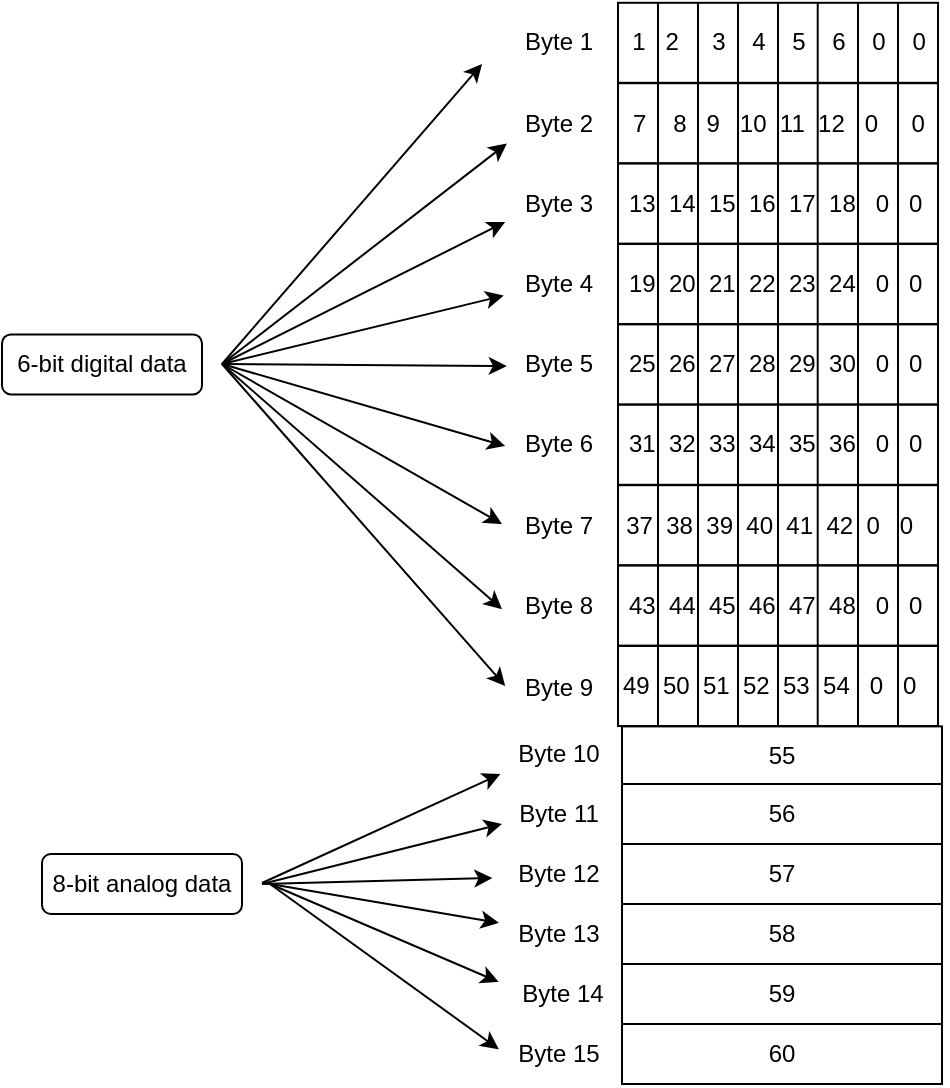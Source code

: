 <mxfile version="13.9.9" type="device"><diagram id="BD4HTgBlLYxcaaQbAknv" name="Pagina-1"><mxGraphModel dx="1024" dy="592" grid="1" gridSize="10" guides="1" tooltips="1" connect="1" arrows="1" fold="1" page="1" pageScale="1" pageWidth="827" pageHeight="1169" math="0" shadow="0"><root><mxCell id="0"/><mxCell id="1" parent="0"/><mxCell id="2RsUCeKNelEEBHi8hyEd-1" value="" style="rounded=0;whiteSpace=wrap;html=1;" vertex="1" parent="1"><mxGeometry x="358" y="199.4" width="160" height="40" as="geometry"/></mxCell><mxCell id="2RsUCeKNelEEBHi8hyEd-4" value="" style="endArrow=none;html=1;exitX=0.2;exitY=1.005;exitDx=0;exitDy=0;exitPerimeter=0;" edge="1" parent="1"><mxGeometry width="50" height="50" relative="1" as="geometry"><mxPoint x="378" y="239.4" as="sourcePoint"/><mxPoint x="378" y="199.2" as="targetPoint"/></mxGeometry></mxCell><mxCell id="2RsUCeKNelEEBHi8hyEd-5" value="" style="endArrow=none;html=1;exitX=0.2;exitY=1.005;exitDx=0;exitDy=0;exitPerimeter=0;" edge="1" parent="1"><mxGeometry width="50" height="50" relative="1" as="geometry"><mxPoint x="418" y="239.4" as="sourcePoint"/><mxPoint x="418" y="199.2" as="targetPoint"/></mxGeometry></mxCell><mxCell id="2RsUCeKNelEEBHi8hyEd-6" value="" style="endArrow=none;html=1;exitX=0.2;exitY=1.005;exitDx=0;exitDy=0;exitPerimeter=0;" edge="1" parent="1"><mxGeometry width="50" height="50" relative="1" as="geometry"><mxPoint x="438" y="239.6" as="sourcePoint"/><mxPoint x="438" y="199.4" as="targetPoint"/></mxGeometry></mxCell><mxCell id="2RsUCeKNelEEBHi8hyEd-7" value="" style="endArrow=none;html=1;exitX=0.2;exitY=1.005;exitDx=0;exitDy=0;exitPerimeter=0;" edge="1" parent="1"><mxGeometry width="50" height="50" relative="1" as="geometry"><mxPoint x="457.86" y="239.6" as="sourcePoint"/><mxPoint x="457.86" y="199.4" as="targetPoint"/></mxGeometry></mxCell><mxCell id="2RsUCeKNelEEBHi8hyEd-8" value="" style="endArrow=none;html=1;exitX=0.2;exitY=1.005;exitDx=0;exitDy=0;exitPerimeter=0;" edge="1" parent="1"><mxGeometry width="50" height="50" relative="1" as="geometry"><mxPoint x="478" y="239.4" as="sourcePoint"/><mxPoint x="478" y="199.2" as="targetPoint"/></mxGeometry></mxCell><mxCell id="2RsUCeKNelEEBHi8hyEd-9" value="" style="endArrow=none;html=1;exitX=0.2;exitY=1.005;exitDx=0;exitDy=0;exitPerimeter=0;" edge="1" parent="1"><mxGeometry width="50" height="50" relative="1" as="geometry"><mxPoint x="498" y="239.6" as="sourcePoint"/><mxPoint x="498" y="199.4" as="targetPoint"/></mxGeometry></mxCell><mxCell id="2RsUCeKNelEEBHi8hyEd-10" value="" style="endArrow=none;html=1;exitX=0.2;exitY=1.005;exitDx=0;exitDy=0;exitPerimeter=0;" edge="1" parent="1"><mxGeometry width="50" height="50" relative="1" as="geometry"><mxPoint x="398" y="239.6" as="sourcePoint"/><mxPoint x="398" y="199.4" as="targetPoint"/></mxGeometry></mxCell><mxCell id="2RsUCeKNelEEBHi8hyEd-11" value="1&amp;nbsp; &amp;nbsp;2&amp;nbsp; &amp;nbsp; &amp;nbsp;3&amp;nbsp; &amp;nbsp; 4&amp;nbsp; &amp;nbsp; 5&amp;nbsp; &amp;nbsp; 6&amp;nbsp; &amp;nbsp; 0&amp;nbsp; &amp;nbsp; 0" style="text;html=1;align=center;verticalAlign=middle;resizable=0;points=[];autosize=1;" vertex="1" parent="1"><mxGeometry x="358" y="209.4" width="160" height="20" as="geometry"/></mxCell><mxCell id="2RsUCeKNelEEBHi8hyEd-12" value="" style="rounded=0;whiteSpace=wrap;html=1;" vertex="1" parent="1"><mxGeometry x="358" y="239.6" width="160" height="40" as="geometry"/></mxCell><mxCell id="2RsUCeKNelEEBHi8hyEd-13" value="" style="endArrow=none;html=1;exitX=0.2;exitY=1.005;exitDx=0;exitDy=0;exitPerimeter=0;" edge="1" parent="1"><mxGeometry width="50" height="50" relative="1" as="geometry"><mxPoint x="378" y="279.6" as="sourcePoint"/><mxPoint x="378" y="239.4" as="targetPoint"/></mxGeometry></mxCell><mxCell id="2RsUCeKNelEEBHi8hyEd-14" value="" style="endArrow=none;html=1;exitX=0.2;exitY=1.005;exitDx=0;exitDy=0;exitPerimeter=0;" edge="1" parent="1"><mxGeometry width="50" height="50" relative="1" as="geometry"><mxPoint x="418" y="279.6" as="sourcePoint"/><mxPoint x="418" y="239.4" as="targetPoint"/></mxGeometry></mxCell><mxCell id="2RsUCeKNelEEBHi8hyEd-15" value="" style="endArrow=none;html=1;exitX=0.2;exitY=1.005;exitDx=0;exitDy=0;exitPerimeter=0;" edge="1" parent="1"><mxGeometry width="50" height="50" relative="1" as="geometry"><mxPoint x="438" y="279.8" as="sourcePoint"/><mxPoint x="438" y="239.6" as="targetPoint"/></mxGeometry></mxCell><mxCell id="2RsUCeKNelEEBHi8hyEd-16" value="" style="endArrow=none;html=1;exitX=0.2;exitY=1.005;exitDx=0;exitDy=0;exitPerimeter=0;" edge="1" parent="1"><mxGeometry width="50" height="50" relative="1" as="geometry"><mxPoint x="457.86" y="279.8" as="sourcePoint"/><mxPoint x="457.86" y="239.6" as="targetPoint"/></mxGeometry></mxCell><mxCell id="2RsUCeKNelEEBHi8hyEd-17" value="" style="endArrow=none;html=1;exitX=0.2;exitY=1.005;exitDx=0;exitDy=0;exitPerimeter=0;" edge="1" parent="1"><mxGeometry width="50" height="50" relative="1" as="geometry"><mxPoint x="478" y="279.6" as="sourcePoint"/><mxPoint x="478" y="239.4" as="targetPoint"/></mxGeometry></mxCell><mxCell id="2RsUCeKNelEEBHi8hyEd-18" value="" style="endArrow=none;html=1;exitX=0.2;exitY=1.005;exitDx=0;exitDy=0;exitPerimeter=0;" edge="1" parent="1"><mxGeometry width="50" height="50" relative="1" as="geometry"><mxPoint x="498" y="279.8" as="sourcePoint"/><mxPoint x="498" y="239.6" as="targetPoint"/></mxGeometry></mxCell><mxCell id="2RsUCeKNelEEBHi8hyEd-19" value="" style="endArrow=none;html=1;exitX=0.2;exitY=1.005;exitDx=0;exitDy=0;exitPerimeter=0;" edge="1" parent="1"><mxGeometry width="50" height="50" relative="1" as="geometry"><mxPoint x="398" y="279.8" as="sourcePoint"/><mxPoint x="398" y="239.6" as="targetPoint"/></mxGeometry></mxCell><mxCell id="2RsUCeKNelEEBHi8hyEd-20" value="&amp;nbsp; 7&amp;nbsp; &amp;nbsp; 8&amp;nbsp; &amp;nbsp;9&amp;nbsp; &amp;nbsp;10&amp;nbsp; 11&amp;nbsp; 12&amp;nbsp; &amp;nbsp;0&amp;nbsp; &amp;nbsp; &amp;nbsp;0&amp;nbsp;&amp;nbsp;" style="text;html=1;align=center;verticalAlign=middle;resizable=0;points=[];autosize=1;" vertex="1" parent="1"><mxGeometry x="353" y="249.6" width="170" height="20" as="geometry"/></mxCell><mxCell id="2RsUCeKNelEEBHi8hyEd-21" value="" style="rounded=0;whiteSpace=wrap;html=1;" vertex="1" parent="1"><mxGeometry x="358" y="279.8" width="160" height="40" as="geometry"/></mxCell><mxCell id="2RsUCeKNelEEBHi8hyEd-22" value="" style="endArrow=none;html=1;exitX=0.2;exitY=1.005;exitDx=0;exitDy=0;exitPerimeter=0;" edge="1" parent="1"><mxGeometry width="50" height="50" relative="1" as="geometry"><mxPoint x="378" y="319.8" as="sourcePoint"/><mxPoint x="378" y="279.6" as="targetPoint"/></mxGeometry></mxCell><mxCell id="2RsUCeKNelEEBHi8hyEd-23" value="" style="endArrow=none;html=1;exitX=0.2;exitY=1.005;exitDx=0;exitDy=0;exitPerimeter=0;" edge="1" parent="1"><mxGeometry width="50" height="50" relative="1" as="geometry"><mxPoint x="418" y="319.8" as="sourcePoint"/><mxPoint x="418" y="279.6" as="targetPoint"/></mxGeometry></mxCell><mxCell id="2RsUCeKNelEEBHi8hyEd-24" value="" style="endArrow=none;html=1;exitX=0.2;exitY=1.005;exitDx=0;exitDy=0;exitPerimeter=0;" edge="1" parent="1"><mxGeometry width="50" height="50" relative="1" as="geometry"><mxPoint x="438" y="320.0" as="sourcePoint"/><mxPoint x="438" y="279.8" as="targetPoint"/></mxGeometry></mxCell><mxCell id="2RsUCeKNelEEBHi8hyEd-25" value="" style="endArrow=none;html=1;exitX=0.2;exitY=1.005;exitDx=0;exitDy=0;exitPerimeter=0;" edge="1" parent="1"><mxGeometry width="50" height="50" relative="1" as="geometry"><mxPoint x="457.86" y="320.0" as="sourcePoint"/><mxPoint x="457.86" y="279.8" as="targetPoint"/></mxGeometry></mxCell><mxCell id="2RsUCeKNelEEBHi8hyEd-26" value="" style="endArrow=none;html=1;exitX=0.2;exitY=1.005;exitDx=0;exitDy=0;exitPerimeter=0;" edge="1" parent="1"><mxGeometry width="50" height="50" relative="1" as="geometry"><mxPoint x="478" y="319.8" as="sourcePoint"/><mxPoint x="478" y="279.6" as="targetPoint"/></mxGeometry></mxCell><mxCell id="2RsUCeKNelEEBHi8hyEd-27" value="" style="endArrow=none;html=1;exitX=0.2;exitY=1.005;exitDx=0;exitDy=0;exitPerimeter=0;" edge="1" parent="1"><mxGeometry width="50" height="50" relative="1" as="geometry"><mxPoint x="498" y="320.0" as="sourcePoint"/><mxPoint x="498" y="279.8" as="targetPoint"/></mxGeometry></mxCell><mxCell id="2RsUCeKNelEEBHi8hyEd-28" value="" style="endArrow=none;html=1;exitX=0.2;exitY=1.005;exitDx=0;exitDy=0;exitPerimeter=0;" edge="1" parent="1"><mxGeometry width="50" height="50" relative="1" as="geometry"><mxPoint x="398" y="320.0" as="sourcePoint"/><mxPoint x="398" y="279.8" as="targetPoint"/></mxGeometry></mxCell><mxCell id="2RsUCeKNelEEBHi8hyEd-29" value="13&amp;nbsp; 14&amp;nbsp; 15&amp;nbsp; 16&amp;nbsp; 17&amp;nbsp; 18&amp;nbsp; &amp;nbsp;0&amp;nbsp; &amp;nbsp;0&amp;nbsp;" style="text;html=1;align=center;verticalAlign=middle;resizable=0;points=[];autosize=1;" vertex="1" parent="1"><mxGeometry x="353" y="289.8" width="170" height="20" as="geometry"/></mxCell><mxCell id="2RsUCeKNelEEBHi8hyEd-30" value="" style="rounded=0;whiteSpace=wrap;html=1;" vertex="1" parent="1"><mxGeometry x="358" y="320.0" width="160" height="40" as="geometry"/></mxCell><mxCell id="2RsUCeKNelEEBHi8hyEd-31" value="" style="endArrow=none;html=1;exitX=0.2;exitY=1.005;exitDx=0;exitDy=0;exitPerimeter=0;" edge="1" parent="1"><mxGeometry width="50" height="50" relative="1" as="geometry"><mxPoint x="378" y="360.0" as="sourcePoint"/><mxPoint x="378" y="319.8" as="targetPoint"/></mxGeometry></mxCell><mxCell id="2RsUCeKNelEEBHi8hyEd-32" value="" style="endArrow=none;html=1;exitX=0.2;exitY=1.005;exitDx=0;exitDy=0;exitPerimeter=0;" edge="1" parent="1"><mxGeometry width="50" height="50" relative="1" as="geometry"><mxPoint x="418" y="360.0" as="sourcePoint"/><mxPoint x="418" y="319.8" as="targetPoint"/></mxGeometry></mxCell><mxCell id="2RsUCeKNelEEBHi8hyEd-33" value="" style="endArrow=none;html=1;exitX=0.2;exitY=1.005;exitDx=0;exitDy=0;exitPerimeter=0;" edge="1" parent="1"><mxGeometry width="50" height="50" relative="1" as="geometry"><mxPoint x="438" y="360.2" as="sourcePoint"/><mxPoint x="438" y="320.0" as="targetPoint"/></mxGeometry></mxCell><mxCell id="2RsUCeKNelEEBHi8hyEd-34" value="" style="endArrow=none;html=1;exitX=0.2;exitY=1.005;exitDx=0;exitDy=0;exitPerimeter=0;" edge="1" parent="1"><mxGeometry width="50" height="50" relative="1" as="geometry"><mxPoint x="457.86" y="360.2" as="sourcePoint"/><mxPoint x="457.86" y="320.0" as="targetPoint"/></mxGeometry></mxCell><mxCell id="2RsUCeKNelEEBHi8hyEd-35" value="" style="endArrow=none;html=1;exitX=0.2;exitY=1.005;exitDx=0;exitDy=0;exitPerimeter=0;" edge="1" parent="1"><mxGeometry width="50" height="50" relative="1" as="geometry"><mxPoint x="478" y="360.0" as="sourcePoint"/><mxPoint x="478" y="319.8" as="targetPoint"/></mxGeometry></mxCell><mxCell id="2RsUCeKNelEEBHi8hyEd-36" value="" style="endArrow=none;html=1;exitX=0.2;exitY=1.005;exitDx=0;exitDy=0;exitPerimeter=0;" edge="1" parent="1"><mxGeometry width="50" height="50" relative="1" as="geometry"><mxPoint x="498" y="360.2" as="sourcePoint"/><mxPoint x="498" y="320.0" as="targetPoint"/></mxGeometry></mxCell><mxCell id="2RsUCeKNelEEBHi8hyEd-39" value="" style="rounded=0;whiteSpace=wrap;html=1;" vertex="1" parent="1"><mxGeometry x="358" y="360.2" width="160" height="40" as="geometry"/></mxCell><mxCell id="2RsUCeKNelEEBHi8hyEd-40" value="" style="endArrow=none;html=1;exitX=0.2;exitY=1.005;exitDx=0;exitDy=0;exitPerimeter=0;" edge="1" parent="1"><mxGeometry width="50" height="50" relative="1" as="geometry"><mxPoint x="378" y="400.2" as="sourcePoint"/><mxPoint x="378" y="360" as="targetPoint"/></mxGeometry></mxCell><mxCell id="2RsUCeKNelEEBHi8hyEd-41" value="" style="endArrow=none;html=1;exitX=0.2;exitY=1.005;exitDx=0;exitDy=0;exitPerimeter=0;" edge="1" parent="1"><mxGeometry width="50" height="50" relative="1" as="geometry"><mxPoint x="418" y="400.2" as="sourcePoint"/><mxPoint x="418" y="360" as="targetPoint"/></mxGeometry></mxCell><mxCell id="2RsUCeKNelEEBHi8hyEd-42" value="" style="endArrow=none;html=1;exitX=0.2;exitY=1.005;exitDx=0;exitDy=0;exitPerimeter=0;" edge="1" parent="1"><mxGeometry width="50" height="50" relative="1" as="geometry"><mxPoint x="438" y="400.4" as="sourcePoint"/><mxPoint x="438" y="360.2" as="targetPoint"/></mxGeometry></mxCell><mxCell id="2RsUCeKNelEEBHi8hyEd-43" value="" style="endArrow=none;html=1;exitX=0.2;exitY=1.005;exitDx=0;exitDy=0;exitPerimeter=0;" edge="1" parent="1"><mxGeometry width="50" height="50" relative="1" as="geometry"><mxPoint x="457.86" y="400.4" as="sourcePoint"/><mxPoint x="457.86" y="360.2" as="targetPoint"/></mxGeometry></mxCell><mxCell id="2RsUCeKNelEEBHi8hyEd-44" value="" style="endArrow=none;html=1;exitX=0.2;exitY=1.005;exitDx=0;exitDy=0;exitPerimeter=0;" edge="1" parent="1"><mxGeometry width="50" height="50" relative="1" as="geometry"><mxPoint x="478" y="400.2" as="sourcePoint"/><mxPoint x="478" y="360" as="targetPoint"/></mxGeometry></mxCell><mxCell id="2RsUCeKNelEEBHi8hyEd-45" value="" style="endArrow=none;html=1;exitX=0.2;exitY=1.005;exitDx=0;exitDy=0;exitPerimeter=0;" edge="1" parent="1"><mxGeometry width="50" height="50" relative="1" as="geometry"><mxPoint x="498" y="400.4" as="sourcePoint"/><mxPoint x="498" y="360.2" as="targetPoint"/></mxGeometry></mxCell><mxCell id="2RsUCeKNelEEBHi8hyEd-46" value="" style="endArrow=none;html=1;exitX=0.2;exitY=1.005;exitDx=0;exitDy=0;exitPerimeter=0;" edge="1" parent="1"><mxGeometry width="50" height="50" relative="1" as="geometry"><mxPoint x="398" y="400.4" as="sourcePoint"/><mxPoint x="398" y="360.2" as="targetPoint"/></mxGeometry></mxCell><mxCell id="2RsUCeKNelEEBHi8hyEd-48" value="" style="rounded=0;whiteSpace=wrap;html=1;" vertex="1" parent="1"><mxGeometry x="358" y="400.4" width="160" height="40" as="geometry"/></mxCell><mxCell id="2RsUCeKNelEEBHi8hyEd-49" value="" style="endArrow=none;html=1;exitX=0.2;exitY=1.005;exitDx=0;exitDy=0;exitPerimeter=0;" edge="1" parent="1"><mxGeometry width="50" height="50" relative="1" as="geometry"><mxPoint x="378" y="440.4" as="sourcePoint"/><mxPoint x="378" y="400.2" as="targetPoint"/></mxGeometry></mxCell><mxCell id="2RsUCeKNelEEBHi8hyEd-50" value="" style="endArrow=none;html=1;exitX=0.2;exitY=1.005;exitDx=0;exitDy=0;exitPerimeter=0;" edge="1" parent="1"><mxGeometry width="50" height="50" relative="1" as="geometry"><mxPoint x="418" y="440.4" as="sourcePoint"/><mxPoint x="418" y="400.2" as="targetPoint"/></mxGeometry></mxCell><mxCell id="2RsUCeKNelEEBHi8hyEd-51" value="" style="endArrow=none;html=1;exitX=0.2;exitY=1.005;exitDx=0;exitDy=0;exitPerimeter=0;" edge="1" parent="1"><mxGeometry width="50" height="50" relative="1" as="geometry"><mxPoint x="438" y="440.6" as="sourcePoint"/><mxPoint x="438" y="400.4" as="targetPoint"/></mxGeometry></mxCell><mxCell id="2RsUCeKNelEEBHi8hyEd-52" value="" style="endArrow=none;html=1;exitX=0.2;exitY=1.005;exitDx=0;exitDy=0;exitPerimeter=0;" edge="1" parent="1"><mxGeometry width="50" height="50" relative="1" as="geometry"><mxPoint x="457.86" y="440.6" as="sourcePoint"/><mxPoint x="457.86" y="400.4" as="targetPoint"/></mxGeometry></mxCell><mxCell id="2RsUCeKNelEEBHi8hyEd-53" value="" style="endArrow=none;html=1;exitX=0.2;exitY=1.005;exitDx=0;exitDy=0;exitPerimeter=0;" edge="1" parent="1"><mxGeometry width="50" height="50" relative="1" as="geometry"><mxPoint x="478" y="440.4" as="sourcePoint"/><mxPoint x="478" y="400.2" as="targetPoint"/></mxGeometry></mxCell><mxCell id="2RsUCeKNelEEBHi8hyEd-54" value="" style="endArrow=none;html=1;exitX=0.2;exitY=1.005;exitDx=0;exitDy=0;exitPerimeter=0;" edge="1" parent="1"><mxGeometry width="50" height="50" relative="1" as="geometry"><mxPoint x="498" y="440.6" as="sourcePoint"/><mxPoint x="498" y="400.4" as="targetPoint"/></mxGeometry></mxCell><mxCell id="2RsUCeKNelEEBHi8hyEd-57" value="" style="rounded=0;whiteSpace=wrap;html=1;" vertex="1" parent="1"><mxGeometry x="358" y="440.6" width="160" height="40" as="geometry"/></mxCell><mxCell id="2RsUCeKNelEEBHi8hyEd-58" value="" style="endArrow=none;html=1;exitX=0.2;exitY=1.005;exitDx=0;exitDy=0;exitPerimeter=0;" edge="1" parent="1"><mxGeometry width="50" height="50" relative="1" as="geometry"><mxPoint x="378" y="480.6" as="sourcePoint"/><mxPoint x="378" y="440.4" as="targetPoint"/></mxGeometry></mxCell><mxCell id="2RsUCeKNelEEBHi8hyEd-59" value="" style="endArrow=none;html=1;exitX=0.2;exitY=1.005;exitDx=0;exitDy=0;exitPerimeter=0;" edge="1" parent="1"><mxGeometry width="50" height="50" relative="1" as="geometry"><mxPoint x="418" y="480.6" as="sourcePoint"/><mxPoint x="418" y="440.4" as="targetPoint"/></mxGeometry></mxCell><mxCell id="2RsUCeKNelEEBHi8hyEd-60" value="" style="endArrow=none;html=1;exitX=0.2;exitY=1.005;exitDx=0;exitDy=0;exitPerimeter=0;" edge="1" parent="1"><mxGeometry width="50" height="50" relative="1" as="geometry"><mxPoint x="438" y="480.8" as="sourcePoint"/><mxPoint x="438" y="440.6" as="targetPoint"/></mxGeometry></mxCell><mxCell id="2RsUCeKNelEEBHi8hyEd-61" value="" style="endArrow=none;html=1;exitX=0.2;exitY=1.005;exitDx=0;exitDy=0;exitPerimeter=0;" edge="1" parent="1"><mxGeometry width="50" height="50" relative="1" as="geometry"><mxPoint x="457.86" y="480.8" as="sourcePoint"/><mxPoint x="457.86" y="440.6" as="targetPoint"/></mxGeometry></mxCell><mxCell id="2RsUCeKNelEEBHi8hyEd-62" value="" style="endArrow=none;html=1;exitX=0.2;exitY=1.005;exitDx=0;exitDy=0;exitPerimeter=0;" edge="1" parent="1"><mxGeometry width="50" height="50" relative="1" as="geometry"><mxPoint x="478" y="480.6" as="sourcePoint"/><mxPoint x="478" y="440.4" as="targetPoint"/></mxGeometry></mxCell><mxCell id="2RsUCeKNelEEBHi8hyEd-63" value="" style="endArrow=none;html=1;exitX=0.2;exitY=1.005;exitDx=0;exitDy=0;exitPerimeter=0;" edge="1" parent="1"><mxGeometry width="50" height="50" relative="1" as="geometry"><mxPoint x="498" y="480.8" as="sourcePoint"/><mxPoint x="498" y="440.6" as="targetPoint"/></mxGeometry></mxCell><mxCell id="2RsUCeKNelEEBHi8hyEd-64" value="" style="endArrow=none;html=1;exitX=0.2;exitY=1.005;exitDx=0;exitDy=0;exitPerimeter=0;" edge="1" parent="1"><mxGeometry width="50" height="50" relative="1" as="geometry"><mxPoint x="398" y="480.8" as="sourcePoint"/><mxPoint x="398" y="440.6" as="targetPoint"/></mxGeometry></mxCell><mxCell id="2RsUCeKNelEEBHi8hyEd-66" value="55" style="rounded=0;whiteSpace=wrap;html=1;" vertex="1" parent="1"><mxGeometry x="360" y="561.2" width="160" height="28.8" as="geometry"/></mxCell><mxCell id="2RsUCeKNelEEBHi8hyEd-67" value="56" style="rounded=0;whiteSpace=wrap;html=1;" vertex="1" parent="1"><mxGeometry x="360" y="590" width="160" height="30" as="geometry"/></mxCell><mxCell id="2RsUCeKNelEEBHi8hyEd-68" value="57" style="rounded=0;whiteSpace=wrap;html=1;" vertex="1" parent="1"><mxGeometry x="360" y="620" width="160" height="30" as="geometry"/></mxCell><mxCell id="2RsUCeKNelEEBHi8hyEd-69" value="58" style="rounded=0;whiteSpace=wrap;html=1;" vertex="1" parent="1"><mxGeometry x="360" y="650" width="160" height="30" as="geometry"/></mxCell><mxCell id="2RsUCeKNelEEBHi8hyEd-70" value="Byte 1" style="text;html=1;align=center;verticalAlign=middle;resizable=0;points=[];autosize=1;" vertex="1" parent="1"><mxGeometry x="303" y="209.4" width="50" height="20" as="geometry"/></mxCell><mxCell id="2RsUCeKNelEEBHi8hyEd-72" value="Byte 2" style="text;html=1;align=center;verticalAlign=middle;resizable=0;points=[];autosize=1;" vertex="1" parent="1"><mxGeometry x="303" y="249.6" width="50" height="20" as="geometry"/></mxCell><mxCell id="2RsUCeKNelEEBHi8hyEd-73" value="Byte 3" style="text;html=1;align=center;verticalAlign=middle;resizable=0;points=[];autosize=1;" vertex="1" parent="1"><mxGeometry x="303" y="289.8" width="50" height="20" as="geometry"/></mxCell><mxCell id="2RsUCeKNelEEBHi8hyEd-74" value="Byte 4" style="text;html=1;align=center;verticalAlign=middle;resizable=0;points=[];autosize=1;" vertex="1" parent="1"><mxGeometry x="303" y="330" width="50" height="20" as="geometry"/></mxCell><mxCell id="2RsUCeKNelEEBHi8hyEd-75" value="Byte 5" style="text;html=1;align=center;verticalAlign=middle;resizable=0;points=[];autosize=1;" vertex="1" parent="1"><mxGeometry x="303" y="370.2" width="50" height="20" as="geometry"/></mxCell><mxCell id="2RsUCeKNelEEBHi8hyEd-76" value="Byte 6" style="text;html=1;align=center;verticalAlign=middle;resizable=0;points=[];autosize=1;" vertex="1" parent="1"><mxGeometry x="303" y="410.4" width="50" height="20" as="geometry"/></mxCell><mxCell id="2RsUCeKNelEEBHi8hyEd-77" value="Byte 7" style="text;html=1;align=center;verticalAlign=middle;resizable=0;points=[];autosize=1;" vertex="1" parent="1"><mxGeometry x="303" y="450.6" width="50" height="20" as="geometry"/></mxCell><mxCell id="2RsUCeKNelEEBHi8hyEd-78" value="19&amp;nbsp; 20&amp;nbsp; 21&amp;nbsp; 22&amp;nbsp; 23&amp;nbsp; 24&amp;nbsp; &amp;nbsp;0&amp;nbsp; &amp;nbsp;0&amp;nbsp;" style="text;html=1;align=center;verticalAlign=middle;resizable=0;points=[];autosize=1;" vertex="1" parent="1"><mxGeometry x="353" y="330.0" width="170" height="20" as="geometry"/></mxCell><mxCell id="2RsUCeKNelEEBHi8hyEd-80" value="25&amp;nbsp; 26&amp;nbsp; 27&amp;nbsp; 28&amp;nbsp; 29&amp;nbsp; 30&amp;nbsp; &amp;nbsp;0&amp;nbsp; &amp;nbsp;0&amp;nbsp;" style="text;html=1;align=center;verticalAlign=middle;resizable=0;points=[];autosize=1;" vertex="1" parent="1"><mxGeometry x="353" y="370.2" width="170" height="20" as="geometry"/></mxCell><mxCell id="2RsUCeKNelEEBHi8hyEd-81" value="31&amp;nbsp; 32&amp;nbsp; 33&amp;nbsp; 34&amp;nbsp; 35&amp;nbsp; 36&amp;nbsp; &amp;nbsp;0&amp;nbsp; &amp;nbsp;0&amp;nbsp;" style="text;html=1;align=center;verticalAlign=middle;resizable=0;points=[];autosize=1;" vertex="1" parent="1"><mxGeometry x="353" y="410.4" width="170" height="20" as="geometry"/></mxCell><mxCell id="2RsUCeKNelEEBHi8hyEd-83" value="" style="endArrow=none;html=1;exitX=0.2;exitY=1.005;exitDx=0;exitDy=0;exitPerimeter=0;" edge="1" parent="1"><mxGeometry width="50" height="50" relative="1" as="geometry"><mxPoint x="398" y="440.6" as="sourcePoint"/><mxPoint x="398" y="400.4" as="targetPoint"/></mxGeometry></mxCell><mxCell id="2RsUCeKNelEEBHi8hyEd-84" value="" style="endArrow=none;html=1;exitX=0.2;exitY=1.005;exitDx=0;exitDy=0;exitPerimeter=0;" edge="1" parent="1"><mxGeometry width="50" height="50" relative="1" as="geometry"><mxPoint x="398" y="360.2" as="sourcePoint"/><mxPoint x="398" y="320.0" as="targetPoint"/></mxGeometry></mxCell><mxCell id="2RsUCeKNelEEBHi8hyEd-85" value="" style="rounded=0;whiteSpace=wrap;html=1;" vertex="1" parent="1"><mxGeometry x="358" y="480.8" width="160" height="40" as="geometry"/></mxCell><mxCell id="2RsUCeKNelEEBHi8hyEd-86" value="" style="endArrow=none;html=1;exitX=0.2;exitY=1.005;exitDx=0;exitDy=0;exitPerimeter=0;" edge="1" parent="1"><mxGeometry width="50" height="50" relative="1" as="geometry"><mxPoint x="378" y="520.8" as="sourcePoint"/><mxPoint x="378" y="480.6" as="targetPoint"/></mxGeometry></mxCell><mxCell id="2RsUCeKNelEEBHi8hyEd-87" value="" style="endArrow=none;html=1;exitX=0.2;exitY=1.005;exitDx=0;exitDy=0;exitPerimeter=0;" edge="1" parent="1"><mxGeometry width="50" height="50" relative="1" as="geometry"><mxPoint x="418" y="520.8" as="sourcePoint"/><mxPoint x="418" y="480.6" as="targetPoint"/></mxGeometry></mxCell><mxCell id="2RsUCeKNelEEBHi8hyEd-88" value="" style="endArrow=none;html=1;exitX=0.2;exitY=1.005;exitDx=0;exitDy=0;exitPerimeter=0;" edge="1" parent="1"><mxGeometry width="50" height="50" relative="1" as="geometry"><mxPoint x="438" y="521" as="sourcePoint"/><mxPoint x="438" y="480.8" as="targetPoint"/></mxGeometry></mxCell><mxCell id="2RsUCeKNelEEBHi8hyEd-89" value="" style="endArrow=none;html=1;exitX=0.2;exitY=1.005;exitDx=0;exitDy=0;exitPerimeter=0;" edge="1" parent="1"><mxGeometry width="50" height="50" relative="1" as="geometry"><mxPoint x="457.86" y="521" as="sourcePoint"/><mxPoint x="457.86" y="480.8" as="targetPoint"/></mxGeometry></mxCell><mxCell id="2RsUCeKNelEEBHi8hyEd-90" value="" style="endArrow=none;html=1;exitX=0.2;exitY=1.005;exitDx=0;exitDy=0;exitPerimeter=0;" edge="1" parent="1"><mxGeometry width="50" height="50" relative="1" as="geometry"><mxPoint x="478" y="520.8" as="sourcePoint"/><mxPoint x="478" y="480.6" as="targetPoint"/></mxGeometry></mxCell><mxCell id="2RsUCeKNelEEBHi8hyEd-91" value="" style="endArrow=none;html=1;exitX=0.2;exitY=1.005;exitDx=0;exitDy=0;exitPerimeter=0;" edge="1" parent="1"><mxGeometry width="50" height="50" relative="1" as="geometry"><mxPoint x="498" y="521" as="sourcePoint"/><mxPoint x="498" y="480.8" as="targetPoint"/></mxGeometry></mxCell><mxCell id="2RsUCeKNelEEBHi8hyEd-92" value="" style="endArrow=none;html=1;exitX=0.2;exitY=1.005;exitDx=0;exitDy=0;exitPerimeter=0;" edge="1" parent="1"><mxGeometry width="50" height="50" relative="1" as="geometry"><mxPoint x="398" y="521" as="sourcePoint"/><mxPoint x="398" y="480.8" as="targetPoint"/></mxGeometry></mxCell><mxCell id="2RsUCeKNelEEBHi8hyEd-93" value="Byte 8" style="text;html=1;align=center;verticalAlign=middle;resizable=0;points=[];autosize=1;" vertex="1" parent="1"><mxGeometry x="303" y="490.8" width="50" height="20" as="geometry"/></mxCell><mxCell id="2RsUCeKNelEEBHi8hyEd-94" value="" style="rounded=0;whiteSpace=wrap;html=1;" vertex="1" parent="1"><mxGeometry x="358" y="521.0" width="160" height="40" as="geometry"/></mxCell><mxCell id="2RsUCeKNelEEBHi8hyEd-95" value="" style="endArrow=none;html=1;exitX=0.2;exitY=1.005;exitDx=0;exitDy=0;exitPerimeter=0;" edge="1" parent="1"><mxGeometry width="50" height="50" relative="1" as="geometry"><mxPoint x="378" y="561.0" as="sourcePoint"/><mxPoint x="378" y="520.8" as="targetPoint"/></mxGeometry></mxCell><mxCell id="2RsUCeKNelEEBHi8hyEd-96" value="" style="endArrow=none;html=1;exitX=0.2;exitY=1.005;exitDx=0;exitDy=0;exitPerimeter=0;" edge="1" parent="1"><mxGeometry width="50" height="50" relative="1" as="geometry"><mxPoint x="418" y="561.0" as="sourcePoint"/><mxPoint x="418" y="520.8" as="targetPoint"/></mxGeometry></mxCell><mxCell id="2RsUCeKNelEEBHi8hyEd-97" value="" style="endArrow=none;html=1;exitX=0.2;exitY=1.005;exitDx=0;exitDy=0;exitPerimeter=0;" edge="1" parent="1"><mxGeometry width="50" height="50" relative="1" as="geometry"><mxPoint x="438" y="561.2" as="sourcePoint"/><mxPoint x="438" y="521.0" as="targetPoint"/></mxGeometry></mxCell><mxCell id="2RsUCeKNelEEBHi8hyEd-98" value="" style="endArrow=none;html=1;exitX=0.2;exitY=1.005;exitDx=0;exitDy=0;exitPerimeter=0;" edge="1" parent="1"><mxGeometry width="50" height="50" relative="1" as="geometry"><mxPoint x="457.86" y="561.2" as="sourcePoint"/><mxPoint x="457.86" y="521.0" as="targetPoint"/></mxGeometry></mxCell><mxCell id="2RsUCeKNelEEBHi8hyEd-99" value="" style="endArrow=none;html=1;exitX=0.2;exitY=1.005;exitDx=0;exitDy=0;exitPerimeter=0;" edge="1" parent="1"><mxGeometry width="50" height="50" relative="1" as="geometry"><mxPoint x="478" y="561.0" as="sourcePoint"/><mxPoint x="478" y="520.8" as="targetPoint"/></mxGeometry></mxCell><mxCell id="2RsUCeKNelEEBHi8hyEd-100" value="" style="endArrow=none;html=1;exitX=0.2;exitY=1.005;exitDx=0;exitDy=0;exitPerimeter=0;" edge="1" parent="1"><mxGeometry width="50" height="50" relative="1" as="geometry"><mxPoint x="498" y="561.2" as="sourcePoint"/><mxPoint x="498" y="521.0" as="targetPoint"/></mxGeometry></mxCell><mxCell id="2RsUCeKNelEEBHi8hyEd-101" value="" style="endArrow=none;html=1;exitX=0.2;exitY=1.005;exitDx=0;exitDy=0;exitPerimeter=0;" edge="1" parent="1"><mxGeometry width="50" height="50" relative="1" as="geometry"><mxPoint x="398" y="561.2" as="sourcePoint"/><mxPoint x="398" y="521.0" as="targetPoint"/></mxGeometry></mxCell><mxCell id="2RsUCeKNelEEBHi8hyEd-102" value="Byte 9" style="text;html=1;align=center;verticalAlign=middle;resizable=0;points=[];autosize=1;" vertex="1" parent="1"><mxGeometry x="303" y="532" width="50" height="20" as="geometry"/></mxCell><mxCell id="2RsUCeKNelEEBHi8hyEd-103" value="37&amp;nbsp; 38&amp;nbsp; 39&amp;nbsp; 40&amp;nbsp; 41&amp;nbsp; 42&amp;nbsp; 0&amp;nbsp; &amp;nbsp;0&amp;nbsp;" style="text;html=1;align=center;verticalAlign=middle;resizable=0;points=[];autosize=1;" vertex="1" parent="1"><mxGeometry x="355" y="450.6" width="160" height="20" as="geometry"/></mxCell><mxCell id="2RsUCeKNelEEBHi8hyEd-104" value="43&amp;nbsp; 44&amp;nbsp; 45&amp;nbsp; 46&amp;nbsp; 47&amp;nbsp; 48&amp;nbsp; &amp;nbsp;0&amp;nbsp; &amp;nbsp;0&amp;nbsp;" style="text;html=1;align=center;verticalAlign=middle;resizable=0;points=[];autosize=1;" vertex="1" parent="1"><mxGeometry x="353" y="490.8" width="170" height="20" as="geometry"/></mxCell><mxCell id="2RsUCeKNelEEBHi8hyEd-105" value="49&amp;nbsp; 50&amp;nbsp; 51&amp;nbsp; 52&amp;nbsp; 53&amp;nbsp; 54&amp;nbsp; &amp;nbsp;0&amp;nbsp; &amp;nbsp;0&amp;nbsp;" style="text;html=1;align=center;verticalAlign=middle;resizable=0;points=[];autosize=1;" vertex="1" parent="1"><mxGeometry x="350" y="531" width="170" height="20" as="geometry"/></mxCell><mxCell id="2RsUCeKNelEEBHi8hyEd-107" value="59" style="rounded=0;whiteSpace=wrap;html=1;" vertex="1" parent="1"><mxGeometry x="360" y="680" width="160" height="30" as="geometry"/></mxCell><mxCell id="2RsUCeKNelEEBHi8hyEd-108" value="60" style="rounded=0;whiteSpace=wrap;html=1;" vertex="1" parent="1"><mxGeometry x="360" y="710" width="160" height="30" as="geometry"/></mxCell><mxCell id="2RsUCeKNelEEBHi8hyEd-109" value="Byte 10" style="text;html=1;align=center;verticalAlign=middle;resizable=0;points=[];autosize=1;" vertex="1" parent="1"><mxGeometry x="298" y="564.5" width="60" height="20" as="geometry"/></mxCell><mxCell id="2RsUCeKNelEEBHi8hyEd-110" value="Byte 11&lt;span style=&quot;color: rgba(0 , 0 , 0 , 0) ; font-family: monospace ; font-size: 0px&quot;&gt;%3CmxGraphModel%3E%3Croot%3E%3CmxCell%20id%3D%220%22%2F%3E%3CmxCell%20id%3D%221%22%20parent%3D%220%22%2F%3E%3CmxCell%20id%3D%222%22%20value%3D%22Byte%2010%22%20style%3D%22text%3Bhtml%3D1%3Balign%3Dcenter%3BverticalAlign%3Dmiddle%3Bresizable%3D0%3Bpoints%3D%5B%5D%3Bautosize%3D1%3B%22%20vertex%3D%221%22%20parent%3D%221%22%3E%3CmxGeometry%20x%3D%22300%22%20y%3D%22570%22%20width%3D%2260%22%20height%3D%2220%22%20as%3D%22geometry%22%2F%3E%3C%2FmxCell%3E%3C%2Froot%3E%3C%2FmxGraphModel%3E&lt;/span&gt;" style="text;html=1;align=center;verticalAlign=middle;resizable=0;points=[];autosize=1;" vertex="1" parent="1"><mxGeometry x="298" y="595" width="60" height="20" as="geometry"/></mxCell><mxCell id="2RsUCeKNelEEBHi8hyEd-111" value="Byte 12" style="text;html=1;align=center;verticalAlign=middle;resizable=0;points=[];autosize=1;" vertex="1" parent="1"><mxGeometry x="298" y="625" width="60" height="20" as="geometry"/></mxCell><mxCell id="2RsUCeKNelEEBHi8hyEd-112" value="Byte 13" style="text;html=1;align=center;verticalAlign=middle;resizable=0;points=[];autosize=1;" vertex="1" parent="1"><mxGeometry x="298" y="655" width="60" height="20" as="geometry"/></mxCell><mxCell id="2RsUCeKNelEEBHi8hyEd-113" value="Byte 14" style="text;html=1;align=center;verticalAlign=middle;resizable=0;points=[];autosize=1;" vertex="1" parent="1"><mxGeometry x="300" y="685" width="60" height="20" as="geometry"/></mxCell><mxCell id="2RsUCeKNelEEBHi8hyEd-114" value="Byte 15" style="text;html=1;align=center;verticalAlign=middle;resizable=0;points=[];autosize=1;" vertex="1" parent="1"><mxGeometry x="298" y="715" width="60" height="20" as="geometry"/></mxCell><mxCell id="2RsUCeKNelEEBHi8hyEd-116" value="6-bit digital data" style="rounded=1;whiteSpace=wrap;html=1;" vertex="1" parent="1"><mxGeometry x="50" y="365.2" width="100" height="30" as="geometry"/></mxCell><mxCell id="2RsUCeKNelEEBHi8hyEd-117" value="" style="endArrow=classic;html=1;" edge="1" parent="1"><mxGeometry width="50" height="50" relative="1" as="geometry"><mxPoint x="160" y="380" as="sourcePoint"/><mxPoint x="290" y="230" as="targetPoint"/></mxGeometry></mxCell><mxCell id="2RsUCeKNelEEBHi8hyEd-118" value="" style="endArrow=classic;html=1;entryX=-0.012;entryY=1.01;entryDx=0;entryDy=0;entryPerimeter=0;" edge="1" parent="1" target="2RsUCeKNelEEBHi8hyEd-72"><mxGeometry width="50" height="50" relative="1" as="geometry"><mxPoint x="160" y="380" as="sourcePoint"/><mxPoint x="290" y="270" as="targetPoint"/></mxGeometry></mxCell><mxCell id="2RsUCeKNelEEBHi8hyEd-119" value="" style="endArrow=classic;html=1;fontStyle=1;entryX=-0.028;entryY=0.45;entryDx=0;entryDy=0;entryPerimeter=0;" edge="1" parent="1" target="2RsUCeKNelEEBHi8hyEd-102"><mxGeometry width="50" height="50" relative="1" as="geometry"><mxPoint x="160" y="380" as="sourcePoint"/><mxPoint x="210" y="480.8" as="targetPoint"/></mxGeometry></mxCell><mxCell id="2RsUCeKNelEEBHi8hyEd-120" value="" style="endArrow=classic;html=1;entryX=-0.06;entryY=0.59;entryDx=0;entryDy=0;entryPerimeter=0;" edge="1" parent="1" target="2RsUCeKNelEEBHi8hyEd-93"><mxGeometry width="50" height="50" relative="1" as="geometry"><mxPoint x="160" y="380" as="sourcePoint"/><mxPoint x="165" y="435" as="targetPoint"/></mxGeometry></mxCell><mxCell id="2RsUCeKNelEEBHi8hyEd-121" value="" style="endArrow=classic;html=1;" edge="1" parent="1"><mxGeometry width="50" height="50" relative="1" as="geometry"><mxPoint x="160" y="380" as="sourcePoint"/><mxPoint x="300" y="460" as="targetPoint"/></mxGeometry></mxCell><mxCell id="2RsUCeKNelEEBHi8hyEd-122" value="" style="endArrow=classic;html=1;entryX=-0.028;entryY=0.96;entryDx=0;entryDy=0;entryPerimeter=0;" edge="1" parent="1" target="2RsUCeKNelEEBHi8hyEd-73"><mxGeometry width="50" height="50" relative="1" as="geometry"><mxPoint x="160" y="380" as="sourcePoint"/><mxPoint x="340" y="280" as="targetPoint"/></mxGeometry></mxCell><mxCell id="2RsUCeKNelEEBHi8hyEd-123" value="" style="endArrow=classic;html=1;entryX=-0.044;entryY=0.79;entryDx=0;entryDy=0;entryPerimeter=0;" edge="1" parent="1" target="2RsUCeKNelEEBHi8hyEd-74"><mxGeometry width="50" height="50" relative="1" as="geometry"><mxPoint x="160" y="380" as="sourcePoint"/><mxPoint x="350" y="290" as="targetPoint"/></mxGeometry></mxCell><mxCell id="2RsUCeKNelEEBHi8hyEd-124" value="" style="endArrow=classic;html=1;entryX=-0.012;entryY=0.54;entryDx=0;entryDy=0;entryPerimeter=0;" edge="1" parent="1" target="2RsUCeKNelEEBHi8hyEd-75"><mxGeometry width="50" height="50" relative="1" as="geometry"><mxPoint x="160" y="380" as="sourcePoint"/><mxPoint x="360" y="300" as="targetPoint"/></mxGeometry></mxCell><mxCell id="2RsUCeKNelEEBHi8hyEd-125" value="" style="endArrow=classic;html=1;entryX=-0.028;entryY=0.53;entryDx=0;entryDy=0;entryPerimeter=0;" edge="1" parent="1" target="2RsUCeKNelEEBHi8hyEd-76"><mxGeometry width="50" height="50" relative="1" as="geometry"><mxPoint x="160" y="380" as="sourcePoint"/><mxPoint x="370" y="310" as="targetPoint"/></mxGeometry></mxCell><mxCell id="2RsUCeKNelEEBHi8hyEd-126" value="8-bit analog data" style="rounded=1;whiteSpace=wrap;html=1;" vertex="1" parent="1"><mxGeometry x="70" y="625" width="100" height="30" as="geometry"/></mxCell><mxCell id="2RsUCeKNelEEBHi8hyEd-127" value="" style="endArrow=classic;html=1;entryX=0.02;entryY=1.025;entryDx=0;entryDy=0;entryPerimeter=0;" edge="1" parent="1" target="2RsUCeKNelEEBHi8hyEd-109"><mxGeometry width="50" height="50" relative="1" as="geometry"><mxPoint x="180" y="639.5" as="sourcePoint"/><mxPoint x="322.4" y="640.5" as="targetPoint"/></mxGeometry></mxCell><mxCell id="2RsUCeKNelEEBHi8hyEd-128" value="" style="endArrow=classic;html=1;" edge="1" parent="1"><mxGeometry width="50" height="50" relative="1" as="geometry"><mxPoint x="180" y="640" as="sourcePoint"/><mxPoint x="300" y="610" as="targetPoint"/></mxGeometry></mxCell><mxCell id="2RsUCeKNelEEBHi8hyEd-129" value="" style="endArrow=classic;html=1;entryX=-0.047;entryY=0.6;entryDx=0;entryDy=0;entryPerimeter=0;" edge="1" parent="1" target="2RsUCeKNelEEBHi8hyEd-111"><mxGeometry width="50" height="50" relative="1" as="geometry"><mxPoint x="180" y="640" as="sourcePoint"/><mxPoint x="270" y="630" as="targetPoint"/></mxGeometry></mxCell><mxCell id="2RsUCeKNelEEBHi8hyEd-130" value="" style="endArrow=classic;html=1;entryX=0.007;entryY=0.22;entryDx=0;entryDy=0;entryPerimeter=0;" edge="1" parent="1" target="2RsUCeKNelEEBHi8hyEd-112"><mxGeometry width="50" height="50" relative="1" as="geometry"><mxPoint x="184" y="640" as="sourcePoint"/><mxPoint x="303.0" y="667.75" as="targetPoint"/></mxGeometry></mxCell><mxCell id="2RsUCeKNelEEBHi8hyEd-131" value="" style="endArrow=classic;html=1;entryX=0.007;entryY=0.38;entryDx=0;entryDy=0;entryPerimeter=0;" edge="1" parent="1" target="2RsUCeKNelEEBHi8hyEd-114"><mxGeometry width="50" height="50" relative="1" as="geometry"><mxPoint x="184" y="640" as="sourcePoint"/><mxPoint x="303.0" y="715" as="targetPoint"/></mxGeometry></mxCell><mxCell id="2RsUCeKNelEEBHi8hyEd-132" value="" style="endArrow=classic;html=1;entryX=-0.027;entryY=0.2;entryDx=0;entryDy=0;entryPerimeter=0;" edge="1" parent="1" target="2RsUCeKNelEEBHi8hyEd-113"><mxGeometry width="50" height="50" relative="1" as="geometry"><mxPoint x="184" y="640" as="sourcePoint"/><mxPoint x="303.0" y="697.75" as="targetPoint"/></mxGeometry></mxCell></root></mxGraphModel></diagram></mxfile>